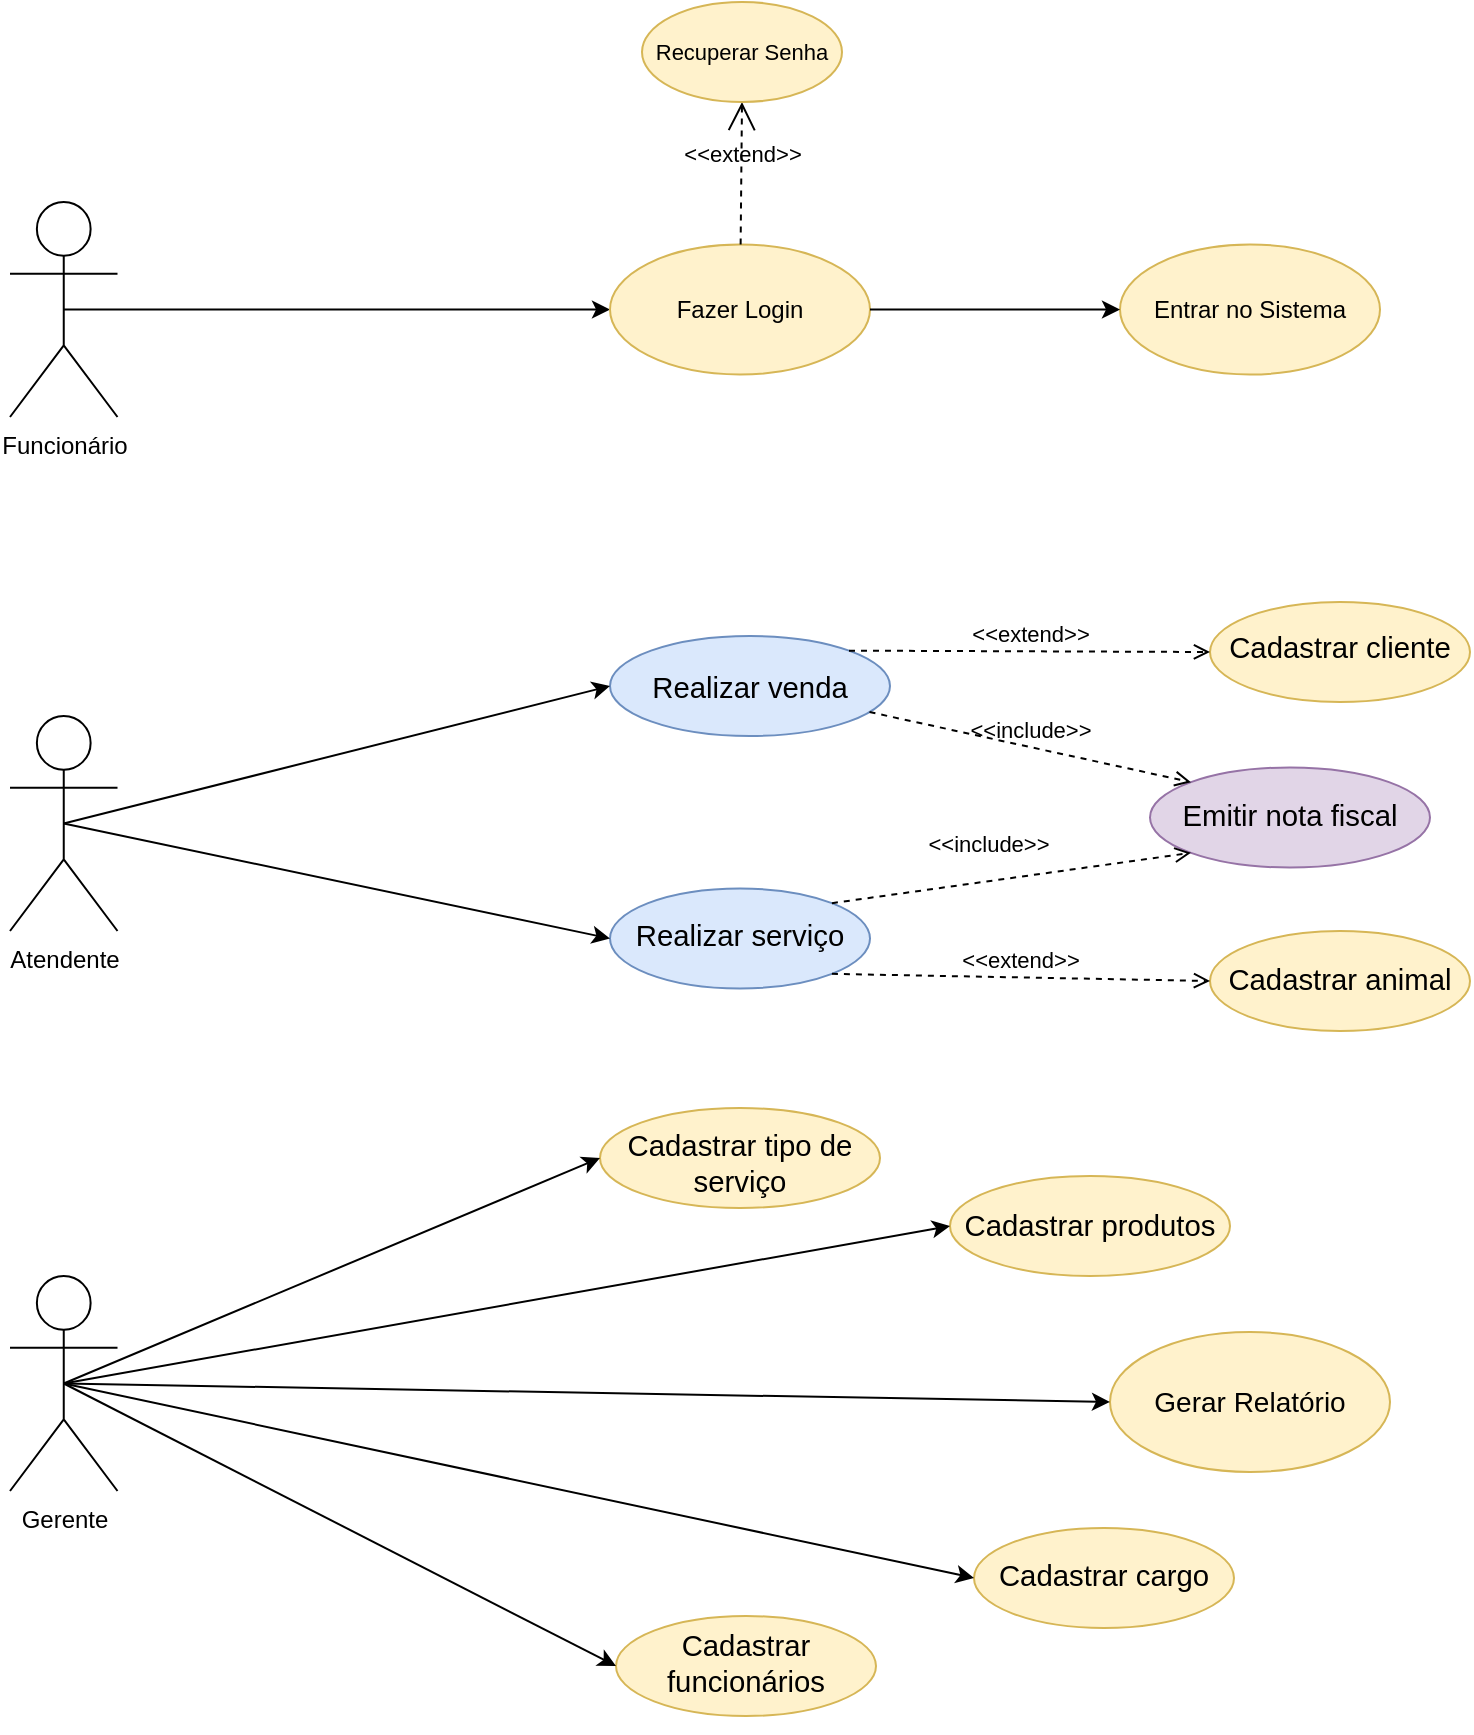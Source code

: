 <mxfile version="21.3.2" type="device">
  <diagram name="Página-1" id="_ztdQ0o23Xt5jeBJuLl9">
    <mxGraphModel dx="1467" dy="807" grid="1" gridSize="10" guides="1" tooltips="1" connect="1" arrows="1" fold="1" page="1" pageScale="1" pageWidth="827" pageHeight="1169" background="none" math="0" shadow="0">
      <root>
        <mxCell id="0" />
        <mxCell id="1" parent="0" />
        <mxCell id="aofZ769MqnTKh6Z_ZmiD-5" value="&lt;p style=&quot;line-height:1.38;margin-top:0pt;margin-bottom:0pt;&quot; dir=&quot;ltr&quot;&gt;&lt;/p&gt;&lt;div&gt;&lt;/div&gt;&lt;span style=&quot;font-size: 11pt; font-family: Arial; background-color: transparent; font-variant-numeric: normal; font-variant-east-asian: normal; font-variant-alternates: normal; vertical-align: baseline;&quot;&gt;Cadastrar cliente&lt;/span&gt;&lt;p&gt;&lt;/p&gt;&lt;span id=&quot;docs-internal-guid-33b2e746-7fff-9d07-1269-1e9ba2fc8368&quot;&gt;&lt;/span&gt;" style="ellipse;whiteSpace=wrap;html=1;spacingTop=7;fillColor=#fff2cc;strokeColor=#d6b656;rounded=1;" parent="1" vertex="1">
          <mxGeometry x="640" y="423" width="130" height="50" as="geometry" />
        </mxCell>
        <mxCell id="aofZ769MqnTKh6Z_ZmiD-6" value="&lt;p style=&quot;line-height:1.38;margin-top:0pt;margin-bottom:0pt;&quot; dir=&quot;ltr&quot;&gt;&lt;/p&gt;&lt;div&gt;&lt;/div&gt;&lt;span style=&quot;font-size: 11pt; font-family: Arial; background-color: transparent; font-variant-numeric: normal; font-variant-east-asian: normal; font-variant-alternates: normal; vertical-align: baseline;&quot;&gt;Cadastrar funcionários&lt;br&gt;&lt;/span&gt;&lt;p&gt;&lt;/p&gt;&lt;span id=&quot;docs-internal-guid-33b2e746-7fff-9d07-1269-1e9ba2fc8368&quot;&gt;&lt;/span&gt;" style="ellipse;whiteSpace=wrap;html=1;spacingTop=10;fillColor=#fff2cc;strokeColor=#d6b656;rounded=1;" parent="1" vertex="1">
          <mxGeometry x="343" y="930" width="130" height="50" as="geometry" />
        </mxCell>
        <mxCell id="aofZ769MqnTKh6Z_ZmiD-7" value="&lt;p style=&quot;line-height:1.38;margin-top:0pt;margin-bottom:0pt;&quot; dir=&quot;ltr&quot;&gt;&lt;/p&gt;&lt;div&gt;&lt;/div&gt;&lt;p style=&quot;line-height:1.38;margin-top:0pt;margin-bottom:0pt;&quot; dir=&quot;ltr&quot;&gt;&lt;/p&gt;&lt;div&gt;&lt;/div&gt;&lt;span style=&quot;font-size: 11pt; font-family: Arial; background-color: transparent; font-variant-numeric: normal; font-variant-east-asian: normal; font-variant-alternates: normal; vertical-align: baseline;&quot;&gt;Cadastrar animal&lt;/span&gt;&lt;p&gt;&lt;/p&gt;&lt;span id=&quot;docs-internal-guid-97d83290-7fff-799b-b0e7-91cd7b7daf21&quot;&gt;&lt;/span&gt;&lt;span id=&quot;docs-internal-guid-33b2e746-7fff-9d07-1269-1e9ba2fc8368&quot;&gt;&lt;/span&gt;" style="ellipse;whiteSpace=wrap;html=1;spacingTop=11;fillColor=#fff2cc;strokeColor=#d6b656;rounded=1;" parent="1" vertex="1">
          <mxGeometry x="640" y="587.5" width="130" height="50" as="geometry" />
        </mxCell>
        <mxCell id="aofZ769MqnTKh6Z_ZmiD-10" value="&lt;p style=&quot;line-height:1.38;margin-top:0pt;margin-bottom:0pt;&quot; dir=&quot;ltr&quot;&gt;&lt;/p&gt;&lt;div&gt;&lt;/div&gt;&lt;span id=&quot;docs-internal-guid-33b2e746-7fff-9d07-1269-1e9ba2fc8368&quot;&gt;&lt;p style=&quot;line-height:1.38;margin-top:0pt;margin-bottom:0pt;&quot; dir=&quot;ltr&quot;&gt;&lt;/p&gt;&lt;div&gt;&lt;/div&gt;&lt;span style=&quot;font-size: 11pt; font-family: Arial; background-color: transparent; font-variant-numeric: normal; font-variant-east-asian: normal; font-variant-alternates: normal; vertical-align: baseline;&quot;&gt;Cadastrar cargo&lt;/span&gt;&lt;p&gt;&lt;/p&gt;&lt;span id=&quot;docs-internal-guid-7a62e47e-7fff-29d2-4965-a7c80304c42a&quot;&gt;&lt;/span&gt;&lt;/span&gt;" style="ellipse;whiteSpace=wrap;html=1;spacingTop=10;fillColor=#fff2cc;strokeColor=#d6b656;rounded=1;" parent="1" vertex="1">
          <mxGeometry x="522" y="886" width="130" height="50" as="geometry" />
        </mxCell>
        <mxCell id="aofZ769MqnTKh6Z_ZmiD-12" value="&lt;p style=&quot;line-height:1.38;margin-top:0pt;margin-bottom:0pt;&quot; dir=&quot;ltr&quot;&gt;&lt;/p&gt;&lt;div&gt;&lt;/div&gt;&lt;span style=&quot;font-size: 11pt; font-family: Arial; background-color: transparent; font-variant-numeric: normal; font-variant-east-asian: normal; font-variant-alternates: normal; vertical-align: baseline;&quot;&gt;Cadastrar produtos&lt;/span&gt;&lt;span id=&quot;docs-internal-guid-fab29d4e-7fff-6186-3c6a-eb485c7e4f62&quot;&gt;&lt;/span&gt;&lt;p&gt;&lt;/p&gt;&lt;span id=&quot;docs-internal-guid-33b2e746-7fff-9d07-1269-1e9ba2fc8368&quot;&gt;&lt;/span&gt;" style="ellipse;whiteSpace=wrap;html=1;spacingTop=11;fillColor=#fff2cc;strokeColor=#d6b656;rounded=1;" parent="1" vertex="1">
          <mxGeometry x="510" y="710" width="140" height="50" as="geometry" />
        </mxCell>
        <mxCell id="aofZ769MqnTKh6Z_ZmiD-14" value="&#xa;&lt;b id=&quot;docs-internal-guid-18067e7d-7fff-325f-7552-ed0dcf223ab5&quot; style=&quot;font-weight:normal;&quot;&gt;&lt;span style=&quot;font-size: 11pt; font-family: Arial; color: rgb(0, 0, 0); background-color: transparent; font-weight: 400; font-style: normal; font-variant: normal; text-decoration: none; vertical-align: baseline;&quot;&gt;Realizar serviço&lt;/span&gt;&lt;/b&gt;&#xa;&#xa;" style="ellipse;whiteSpace=wrap;html=1;spacingTop=12;fillColor=#dae8fc;strokeColor=#6c8ebf;rounded=1;" parent="1" vertex="1">
          <mxGeometry x="340" y="566.25" width="130" height="50" as="geometry" />
        </mxCell>
        <mxCell id="aofZ769MqnTKh6Z_ZmiD-15" value="&#xa;&lt;b id=&quot;docs-internal-guid-9fc0e822-7fff-db6f-ea6d-6f9d7c4c6e76&quot; style=&quot;font-weight:normal;&quot;&gt;&lt;span style=&quot;font-size: 11pt; font-family: Arial; color: rgb(0, 0, 0); background-color: transparent; font-weight: 400; font-style: normal; font-variant: normal; text-decoration: none; vertical-align: baseline;&quot;&gt;Emitir nota fiscal&lt;/span&gt;&lt;/b&gt;&#xa;&#xa;" style="ellipse;whiteSpace=wrap;html=1;spacingTop=13;fillColor=#e1d5e7;strokeColor=#9673a6;rounded=1;" parent="1" vertex="1">
          <mxGeometry x="610" y="505.75" width="140" height="50" as="geometry" />
        </mxCell>
        <mxCell id="aofZ769MqnTKh6Z_ZmiD-16" value="&lt;p style=&quot;line-height:1.38;margin-top:0pt;margin-bottom:0pt;&quot; dir=&quot;ltr&quot;&gt;&lt;/p&gt;&lt;div&gt;&lt;/div&gt;&lt;p style=&quot;line-height:1.38;margin-top:0pt;margin-bottom:0pt;&quot; dir=&quot;ltr&quot;&gt;&lt;/p&gt;&lt;div&gt;&lt;/div&gt;&lt;span style=&quot;font-size: 11pt; font-family: Arial; background-color: transparent; font-variant-numeric: normal; font-variant-east-asian: normal; font-variant-alternates: normal; vertical-align: baseline;&quot;&gt;Realizar venda&lt;/span&gt;&lt;p&gt;&lt;/p&gt;&lt;span id=&quot;docs-internal-guid-c6372a7d-7fff-bdf3-c309-6687d715d5a5&quot;&gt;&lt;/span&gt;&lt;span id=&quot;docs-internal-guid-33b2e746-7fff-9d07-1269-1e9ba2fc8368&quot;&gt;&lt;/span&gt;" style="ellipse;whiteSpace=wrap;html=1;spacingTop=13;fillColor=#dae8fc;strokeColor=#6c8ebf;rounded=1;" parent="1" vertex="1">
          <mxGeometry x="340" y="440" width="140" height="50" as="geometry" />
        </mxCell>
        <mxCell id="aofZ769MqnTKh6Z_ZmiD-26" style="edgeStyle=orthogonalEdgeStyle;rounded=1;orthogonalLoop=1;jettySize=auto;html=1;exitX=0.5;exitY=1;exitDx=0;exitDy=0;" parent="1" source="aofZ769MqnTKh6Z_ZmiD-6" target="aofZ769MqnTKh6Z_ZmiD-6" edge="1">
          <mxGeometry relative="1" as="geometry" />
        </mxCell>
        <mxCell id="aofZ769MqnTKh6Z_ZmiD-27" value="Atendente" style="shape=umlActor;verticalLabelPosition=bottom;verticalAlign=top;html=1;outlineConnect=0;rounded=1;" parent="1" vertex="1">
          <mxGeometry x="40" y="480" width="53.75" height="107.5" as="geometry" />
        </mxCell>
        <mxCell id="aofZ769MqnTKh6Z_ZmiD-36" value="" style="endArrow=classic;html=1;rounded=1;entryX=0;entryY=0.5;entryDx=0;entryDy=0;exitX=0.5;exitY=0.5;exitDx=0;exitDy=0;exitPerimeter=0;" parent="1" source="aofZ769MqnTKh6Z_ZmiD-27" target="aofZ769MqnTKh6Z_ZmiD-14" edge="1">
          <mxGeometry width="50" height="50" relative="1" as="geometry">
            <mxPoint x="261.382" y="556.519" as="sourcePoint" />
            <mxPoint x="360" y="580" as="targetPoint" />
          </mxGeometry>
        </mxCell>
        <mxCell id="98Y5PYKrFco-v3F5YO-F-1" value="Gerente" style="shape=umlActor;verticalLabelPosition=bottom;verticalAlign=top;html=1;outlineConnect=0;rounded=1;" parent="1" vertex="1">
          <mxGeometry x="40" y="760" width="53.75" height="107.5" as="geometry" />
        </mxCell>
        <mxCell id="98Y5PYKrFco-v3F5YO-F-2" value="&lt;p style=&quot;line-height:1.38;margin-top:0pt;margin-bottom:0pt;&quot; dir=&quot;ltr&quot;&gt;&lt;/p&gt;&lt;div&gt;&lt;/div&gt;&lt;p style=&quot;line-height:1.38;margin-top:0pt;margin-bottom:0pt;&quot; dir=&quot;ltr&quot;&gt;&lt;/p&gt;&lt;div&gt;&lt;/div&gt;&lt;span style=&quot;font-size: 11pt; font-family: Arial; background-color: transparent; font-variant-numeric: normal; font-variant-east-asian: normal; font-variant-alternates: normal; vertical-align: baseline;&quot;&gt;Cadastrar tipo de serviço&lt;/span&gt;&lt;p&gt;&lt;/p&gt;&lt;span id=&quot;docs-internal-guid-9513632a-7fff-0540-4ba1-e23e2a6b848a&quot;&gt;&lt;/span&gt;&lt;span id=&quot;docs-internal-guid-33b2e746-7fff-9d07-1269-1e9ba2fc8368&quot;&gt;&lt;/span&gt;" style="ellipse;whiteSpace=wrap;html=1;spacingTop=17;fillColor=#fff2cc;strokeColor=#d6b656;rounded=1;" parent="1" vertex="1">
          <mxGeometry x="335" y="676" width="140" height="50" as="geometry" />
        </mxCell>
        <mxCell id="bXEG0OUGL9qZqVdHmM3y-6" value="" style="endArrow=classic;html=1;rounded=0;exitX=0.5;exitY=0.5;exitDx=0;exitDy=0;entryX=0;entryY=0.5;entryDx=0;entryDy=0;exitPerimeter=0;" parent="1" source="98Y5PYKrFco-v3F5YO-F-1" target="98Y5PYKrFco-v3F5YO-F-2" edge="1">
          <mxGeometry width="50" height="50" relative="1" as="geometry">
            <mxPoint x="277.382" y="798.231" as="sourcePoint" />
            <mxPoint x="430" y="860" as="targetPoint" />
          </mxGeometry>
        </mxCell>
        <mxCell id="bXEG0OUGL9qZqVdHmM3y-7" value="" style="endArrow=classic;html=1;rounded=0;entryX=0;entryY=0.5;entryDx=0;entryDy=0;exitX=0.5;exitY=0.5;exitDx=0;exitDy=0;exitPerimeter=0;" parent="1" source="98Y5PYKrFco-v3F5YO-F-1" target="aofZ769MqnTKh6Z_ZmiD-12" edge="1">
          <mxGeometry width="50" height="50" relative="1" as="geometry">
            <mxPoint x="296.0" y="821" as="sourcePoint" />
            <mxPoint x="430" y="860" as="targetPoint" />
          </mxGeometry>
        </mxCell>
        <mxCell id="bXEG0OUGL9qZqVdHmM3y-8" value="" style="endArrow=classic;html=1;rounded=0;entryX=0;entryY=0.5;entryDx=0;entryDy=0;exitX=0.5;exitY=0.5;exitDx=0;exitDy=0;exitPerimeter=0;" parent="1" source="98Y5PYKrFco-v3F5YO-F-1" target="aofZ769MqnTKh6Z_ZmiD-10" edge="1">
          <mxGeometry width="50" height="50" relative="1" as="geometry">
            <mxPoint x="70" y="810" as="sourcePoint" />
            <mxPoint x="430" y="860" as="targetPoint" />
          </mxGeometry>
        </mxCell>
        <mxCell id="bXEG0OUGL9qZqVdHmM3y-9" value="" style="endArrow=classic;html=1;rounded=0;exitX=0.5;exitY=0.5;exitDx=0;exitDy=0;entryX=0;entryY=0.5;entryDx=0;entryDy=0;exitPerimeter=0;" parent="1" source="98Y5PYKrFco-v3F5YO-F-1" target="aofZ769MqnTKh6Z_ZmiD-6" edge="1">
          <mxGeometry width="50" height="50" relative="1" as="geometry">
            <mxPoint x="277.382" y="843.769" as="sourcePoint" />
            <mxPoint x="430" y="860" as="targetPoint" />
          </mxGeometry>
        </mxCell>
        <mxCell id="bXEG0OUGL9qZqVdHmM3y-14" value="&amp;lt;&amp;lt;include&amp;gt;&amp;gt;" style="html=1;verticalAlign=bottom;labelBackgroundColor=none;endArrow=open;endFill=0;dashed=1;rounded=0;entryX=0;entryY=0;entryDx=0;entryDy=0;" parent="1" source="aofZ769MqnTKh6Z_ZmiD-16" target="aofZ769MqnTKh6Z_ZmiD-15" edge="1">
          <mxGeometry width="160" relative="1" as="geometry">
            <mxPoint x="590" y="478" as="sourcePoint" />
            <mxPoint x="670" y="535" as="targetPoint" />
          </mxGeometry>
        </mxCell>
        <mxCell id="bXEG0OUGL9qZqVdHmM3y-15" value="&amp;lt;&amp;lt;include&amp;gt;&amp;gt;" style="html=1;verticalAlign=bottom;labelBackgroundColor=none;endArrow=open;endFill=0;dashed=1;rounded=0;entryX=0;entryY=1;entryDx=0;entryDy=0;exitX=1;exitY=0;exitDx=0;exitDy=0;" parent="1" source="aofZ769MqnTKh6Z_ZmiD-14" target="aofZ769MqnTKh6Z_ZmiD-15" edge="1">
          <mxGeometry x="-0.118" y="10" width="160" relative="1" as="geometry">
            <mxPoint x="320" y="470" as="sourcePoint" />
            <mxPoint x="480" y="470" as="targetPoint" />
            <mxPoint as="offset" />
          </mxGeometry>
        </mxCell>
        <mxCell id="bXEG0OUGL9qZqVdHmM3y-16" value="" style="endArrow=classic;html=1;rounded=0;entryX=0;entryY=0.5;entryDx=0;entryDy=0;exitX=0.5;exitY=0.5;exitDx=0;exitDy=0;exitPerimeter=0;" parent="1" source="aofZ769MqnTKh6Z_ZmiD-27" target="aofZ769MqnTKh6Z_ZmiD-16" edge="1">
          <mxGeometry width="50" height="50" relative="1" as="geometry">
            <mxPoint x="258.847" y="509.758" as="sourcePoint" />
            <mxPoint x="430" y="440" as="targetPoint" />
          </mxGeometry>
        </mxCell>
        <mxCell id="bXEG0OUGL9qZqVdHmM3y-18" value="&lt;font style=&quot;font-size: 14px;&quot;&gt;Gerar Relatório&lt;/font&gt;" style="ellipse;whiteSpace=wrap;html=1;fillColor=#fff2cc;strokeColor=#d6b656;" parent="1" vertex="1">
          <mxGeometry x="590" y="788" width="140" height="70" as="geometry" />
        </mxCell>
        <mxCell id="bXEG0OUGL9qZqVdHmM3y-20" value="" style="endArrow=classic;html=1;rounded=0;exitX=0.5;exitY=0.5;exitDx=0;exitDy=0;entryX=0;entryY=0.5;entryDx=0;entryDy=0;exitPerimeter=0;" parent="1" source="98Y5PYKrFco-v3F5YO-F-1" target="bXEG0OUGL9qZqVdHmM3y-18" edge="1">
          <mxGeometry width="50" height="50" relative="1" as="geometry">
            <mxPoint x="296.0" y="821" as="sourcePoint" />
            <mxPoint x="430" y="740" as="targetPoint" />
          </mxGeometry>
        </mxCell>
        <mxCell id="bXEG0OUGL9qZqVdHmM3y-31" value="&amp;lt;&amp;lt;extend&amp;gt;&amp;gt;" style="html=1;verticalAlign=bottom;labelBackgroundColor=none;endArrow=open;endFill=0;dashed=1;rounded=0;exitX=1;exitY=0;exitDx=0;exitDy=0;entryX=0;entryY=0.5;entryDx=0;entryDy=0;" parent="1" source="aofZ769MqnTKh6Z_ZmiD-16" target="aofZ769MqnTKh6Z_ZmiD-5" edge="1">
          <mxGeometry width="160" relative="1" as="geometry">
            <mxPoint x="550" y="430" as="sourcePoint" />
            <mxPoint x="600" y="450" as="targetPoint" />
          </mxGeometry>
        </mxCell>
        <mxCell id="bXEG0OUGL9qZqVdHmM3y-33" value="&amp;lt;&amp;lt;extend&amp;gt;&amp;gt;" style="html=1;verticalAlign=bottom;labelBackgroundColor=none;endArrow=open;endFill=0;dashed=1;rounded=0;exitX=1;exitY=1;exitDx=0;exitDy=0;entryX=0;entryY=0.5;entryDx=0;entryDy=0;" parent="1" source="aofZ769MqnTKh6Z_ZmiD-14" target="aofZ769MqnTKh6Z_ZmiD-7" edge="1">
          <mxGeometry width="160" relative="1" as="geometry">
            <mxPoint x="560" y="642" as="sourcePoint" />
            <mxPoint x="661" y="620" as="targetPoint" />
          </mxGeometry>
        </mxCell>
        <mxCell id="MTDm2EOkVBr6kcad6g9J-1" value="Funcionário" style="shape=umlActor;verticalLabelPosition=bottom;verticalAlign=top;html=1;outlineConnect=0;rounded=1;" vertex="1" parent="1">
          <mxGeometry x="40" y="223" width="53.75" height="107.5" as="geometry" />
        </mxCell>
        <mxCell id="MTDm2EOkVBr6kcad6g9J-2" value="" style="endArrow=classic;html=1;rounded=1;entryX=0;entryY=0.5;entryDx=0;entryDy=0;exitX=0.5;exitY=0.5;exitDx=0;exitDy=0;exitPerimeter=0;" edge="1" parent="1" source="MTDm2EOkVBr6kcad6g9J-1" target="MTDm2EOkVBr6kcad6g9J-3">
          <mxGeometry width="50" height="50" relative="1" as="geometry">
            <mxPoint x="120" y="253" as="sourcePoint" />
            <mxPoint x="360" y="313" as="targetPoint" />
          </mxGeometry>
        </mxCell>
        <mxCell id="MTDm2EOkVBr6kcad6g9J-3" value="Fazer Login" style="ellipse;whiteSpace=wrap;html=1;fillColor=#fff2cc;strokeColor=#d6b656;" vertex="1" parent="1">
          <mxGeometry x="340" y="244.25" width="130" height="65" as="geometry" />
        </mxCell>
        <mxCell id="MTDm2EOkVBr6kcad6g9J-4" value="&amp;lt;&amp;lt;extend&amp;gt;&amp;gt;" style="edgeStyle=none;html=1;startArrow=open;endArrow=none;startSize=12;verticalAlign=bottom;dashed=1;labelBackgroundColor=none;rounded=0;exitX=0.5;exitY=1;exitDx=0;exitDy=0;" edge="1" parent="1" source="MTDm2EOkVBr6kcad6g9J-5" target="MTDm2EOkVBr6kcad6g9J-3">
          <mxGeometry width="160" relative="1" as="geometry">
            <mxPoint x="405" y="183" as="sourcePoint" />
            <mxPoint x="400" y="213" as="targetPoint" />
          </mxGeometry>
        </mxCell>
        <mxCell id="MTDm2EOkVBr6kcad6g9J-5" value="&lt;font style=&quot;font-size: 11px;&quot;&gt;Recuperar Senha&lt;/font&gt;" style="ellipse;whiteSpace=wrap;html=1;fillColor=#fff2cc;strokeColor=#d6b656;" vertex="1" parent="1">
          <mxGeometry x="356" y="123" width="100" height="50" as="geometry" />
        </mxCell>
        <mxCell id="MTDm2EOkVBr6kcad6g9J-8" value="Entrar no Sistema" style="ellipse;whiteSpace=wrap;html=1;fillColor=#fff2cc;strokeColor=#d6b656;" vertex="1" parent="1">
          <mxGeometry x="595" y="244.25" width="130" height="65" as="geometry" />
        </mxCell>
        <mxCell id="MTDm2EOkVBr6kcad6g9J-9" value="" style="endArrow=classic;html=1;rounded=1;" edge="1" parent="1" source="MTDm2EOkVBr6kcad6g9J-3" target="MTDm2EOkVBr6kcad6g9J-8">
          <mxGeometry width="50" height="50" relative="1" as="geometry">
            <mxPoint x="77" y="287" as="sourcePoint" />
            <mxPoint x="350" y="287" as="targetPoint" />
          </mxGeometry>
        </mxCell>
      </root>
    </mxGraphModel>
  </diagram>
</mxfile>

